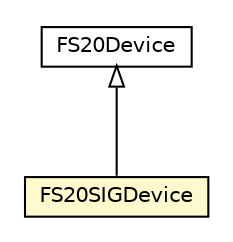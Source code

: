 #!/usr/local/bin/dot
#
# Class diagram 
# Generated by UMLGraph version R5_6-24-gf6e263 (http://www.umlgraph.org/)
#

digraph G {
	edge [fontname="Helvetica",fontsize=10,labelfontname="Helvetica",labelfontsize=10];
	node [fontname="Helvetica",fontsize=10,shape=plaintext];
	nodesep=0.25;
	ranksep=0.5;
	// org.universAAL.lddi.fs20.devicemodel.FS20SIGDevice
	c3956098 [label=<<table title="org.universAAL.lddi.fs20.devicemodel.FS20SIGDevice" border="0" cellborder="1" cellspacing="0" cellpadding="2" port="p" bgcolor="lemonChiffon" href="./FS20SIGDevice.html">
		<tr><td><table border="0" cellspacing="0" cellpadding="1">
<tr><td align="center" balign="center"> FS20SIGDevice </td></tr>
		</table></td></tr>
		</table>>, URL="./FS20SIGDevice.html", fontname="Helvetica", fontcolor="black", fontsize=10.0];
	// org.universAAL.lddi.fs20.devicemodel.FS20Device
	c3956102 [label=<<table title="org.universAAL.lddi.fs20.devicemodel.FS20Device" border="0" cellborder="1" cellspacing="0" cellpadding="2" port="p" href="./FS20Device.html">
		<tr><td><table border="0" cellspacing="0" cellpadding="1">
<tr><td align="center" balign="center"> FS20Device </td></tr>
		</table></td></tr>
		</table>>, URL="./FS20Device.html", fontname="Helvetica", fontcolor="black", fontsize=10.0];
	//org.universAAL.lddi.fs20.devicemodel.FS20SIGDevice extends org.universAAL.lddi.fs20.devicemodel.FS20Device
	c3956102:p -> c3956098:p [dir=back,arrowtail=empty];
}

